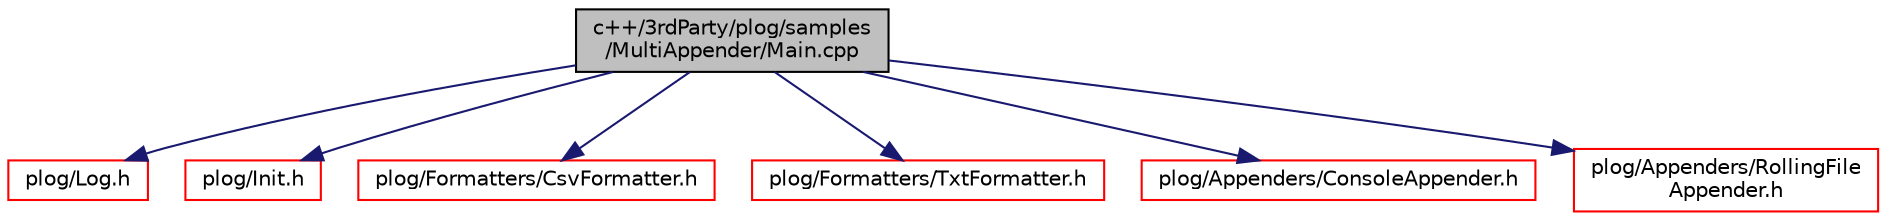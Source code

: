 digraph "c++/3rdParty/plog/samples/MultiAppender/Main.cpp"
{
 // LATEX_PDF_SIZE
  bgcolor="transparent";
  edge [fontname="Helvetica",fontsize="10",labelfontname="Helvetica",labelfontsize="10"];
  node [fontname="Helvetica",fontsize="10",shape=record];
  Node1 [label="c++/3rdParty/plog/samples\l/MultiAppender/Main.cpp",height=0.2,width=0.4,color="black", fillcolor="grey75", style="filled", fontcolor="black",tooltip=" "];
  Node1 -> Node2 [color="midnightblue",fontsize="10",style="solid",fontname="Helvetica"];
  Node2 [label="plog/Log.h",height=0.2,width=0.4,color="red",URL="$_log_8h.html",tooltip=" "];
  Node1 -> Node22 [color="midnightblue",fontsize="10",style="solid",fontname="Helvetica"];
  Node22 [label="plog/Init.h",height=0.2,width=0.4,color="red",URL="$_init_8h.html",tooltip=" "];
  Node1 -> Node23 [color="midnightblue",fontsize="10",style="solid",fontname="Helvetica"];
  Node23 [label="plog/Formatters/CsvFormatter.h",height=0.2,width=0.4,color="red",URL="$_csv_formatter_8h.html",tooltip=" "];
  Node1 -> Node25 [color="midnightblue",fontsize="10",style="solid",fontname="Helvetica"];
  Node25 [label="plog/Formatters/TxtFormatter.h",height=0.2,width=0.4,color="red",URL="$_txt_formatter_8h.html",tooltip=" "];
  Node1 -> Node26 [color="midnightblue",fontsize="10",style="solid",fontname="Helvetica"];
  Node26 [label="plog/Appenders/ConsoleAppender.h",height=0.2,width=0.4,color="red",URL="$_console_appender_8h.html",tooltip=" "];
  Node1 -> Node29 [color="midnightblue",fontsize="10",style="solid",fontname="Helvetica"];
  Node29 [label="plog/Appenders/RollingFile\lAppender.h",height=0.2,width=0.4,color="red",URL="$_rolling_file_appender_8h.html",tooltip=" "];
}
